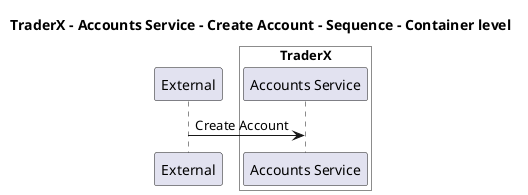 @startuml

title TraderX - Accounts Service - Create Account - Sequence - Container level

participant "External" as C4InterFlow.SoftwareSystems.ExternalSystem

box "TraderX" #White
    participant "Accounts Service" as TraderX.SoftwareSystems.TraderX.Containers.AccountsService
end box


C4InterFlow.SoftwareSystems.ExternalSystem -> TraderX.SoftwareSystems.TraderX.Containers.AccountsService : Create Account


@enduml
